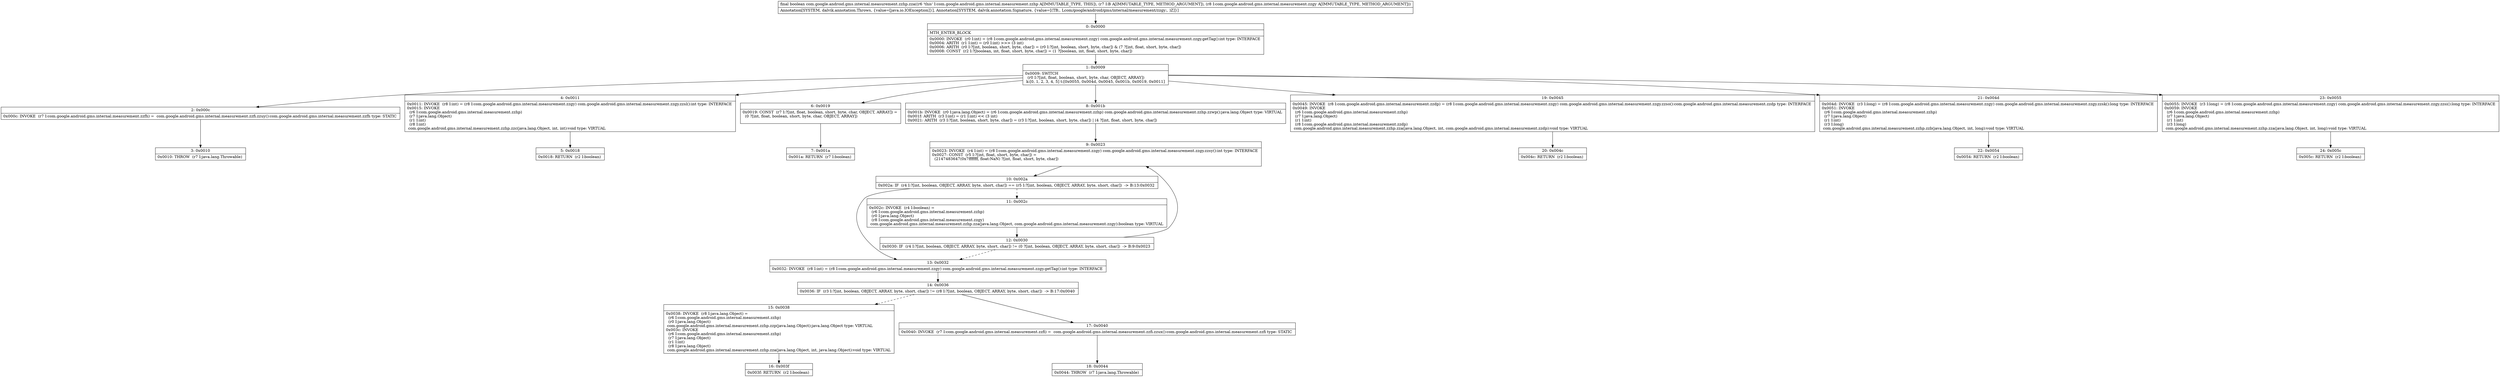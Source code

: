 digraph "CFG forcom.google.android.gms.internal.measurement.zzhp.zza(Ljava\/lang\/Object;Lcom\/google\/android\/gms\/internal\/measurement\/zzgy;)Z" {
Node_0 [shape=record,label="{0\:\ 0x0000|MTH_ENTER_BLOCK\l|0x0000: INVOKE  (r0 I:int) = (r8 I:com.google.android.gms.internal.measurement.zzgy) com.google.android.gms.internal.measurement.zzgy.getTag():int type: INTERFACE \l0x0004: ARITH  (r1 I:int) = (r0 I:int) \>\>\> (3 int) \l0x0006: ARITH  (r0 I:?[int, boolean, short, byte, char]) = (r0 I:?[int, boolean, short, byte, char]) & (7 ?[int, float, short, byte, char]) \l0x0008: CONST  (r2 I:?[boolean, int, float, short, byte, char]) = (1 ?[boolean, int, float, short, byte, char]) \l}"];
Node_1 [shape=record,label="{1\:\ 0x0009|0x0009: SWITCH  \l  (r0 I:?[int, float, boolean, short, byte, char, OBJECT, ARRAY])\l k:[0, 1, 2, 3, 4, 5] t:[0x0055, 0x004d, 0x0045, 0x001b, 0x0019, 0x0011] \l}"];
Node_2 [shape=record,label="{2\:\ 0x000c|0x000c: INVOKE  (r7 I:com.google.android.gms.internal.measurement.zzfh) =  com.google.android.gms.internal.measurement.zzfi.zzuy():com.google.android.gms.internal.measurement.zzfh type: STATIC \l}"];
Node_3 [shape=record,label="{3\:\ 0x0010|0x0010: THROW  (r7 I:java.lang.Throwable) \l}"];
Node_4 [shape=record,label="{4\:\ 0x0011|0x0011: INVOKE  (r8 I:int) = (r8 I:com.google.android.gms.internal.measurement.zzgy) com.google.android.gms.internal.measurement.zzgy.zzsl():int type: INTERFACE \l0x0015: INVOKE  \l  (r6 I:com.google.android.gms.internal.measurement.zzhp)\l  (r7 I:java.lang.Object)\l  (r1 I:int)\l  (r8 I:int)\l com.google.android.gms.internal.measurement.zzhp.zzc(java.lang.Object, int, int):void type: VIRTUAL \l}"];
Node_5 [shape=record,label="{5\:\ 0x0018|0x0018: RETURN  (r2 I:boolean) \l}"];
Node_6 [shape=record,label="{6\:\ 0x0019|0x0019: CONST  (r7 I:?[int, float, boolean, short, byte, char, OBJECT, ARRAY]) = \l  (0 ?[int, float, boolean, short, byte, char, OBJECT, ARRAY])\l \l}"];
Node_7 [shape=record,label="{7\:\ 0x001a|0x001a: RETURN  (r7 I:boolean) \l}"];
Node_8 [shape=record,label="{8\:\ 0x001b|0x001b: INVOKE  (r0 I:java.lang.Object) = (r6 I:com.google.android.gms.internal.measurement.zzhp) com.google.android.gms.internal.measurement.zzhp.zzwp():java.lang.Object type: VIRTUAL \l0x001f: ARITH  (r3 I:int) = (r1 I:int) \<\< (3 int) \l0x0021: ARITH  (r3 I:?[int, boolean, short, byte, char]) = (r3 I:?[int, boolean, short, byte, char]) \| (4 ?[int, float, short, byte, char]) \l}"];
Node_9 [shape=record,label="{9\:\ 0x0023|0x0023: INVOKE  (r4 I:int) = (r8 I:com.google.android.gms.internal.measurement.zzgy) com.google.android.gms.internal.measurement.zzgy.zzsy():int type: INTERFACE \l0x0027: CONST  (r5 I:?[int, float, short, byte, char]) = \l  (2147483647(0x7fffffff, float:NaN) ?[int, float, short, byte, char])\l \l}"];
Node_10 [shape=record,label="{10\:\ 0x002a|0x002a: IF  (r4 I:?[int, boolean, OBJECT, ARRAY, byte, short, char]) == (r5 I:?[int, boolean, OBJECT, ARRAY, byte, short, char])  \-\> B:13:0x0032 \l}"];
Node_11 [shape=record,label="{11\:\ 0x002c|0x002c: INVOKE  (r4 I:boolean) = \l  (r6 I:com.google.android.gms.internal.measurement.zzhp)\l  (r0 I:java.lang.Object)\l  (r8 I:com.google.android.gms.internal.measurement.zzgy)\l com.google.android.gms.internal.measurement.zzhp.zza(java.lang.Object, com.google.android.gms.internal.measurement.zzgy):boolean type: VIRTUAL \l}"];
Node_12 [shape=record,label="{12\:\ 0x0030|0x0030: IF  (r4 I:?[int, boolean, OBJECT, ARRAY, byte, short, char]) != (0 ?[int, boolean, OBJECT, ARRAY, byte, short, char])  \-\> B:9:0x0023 \l}"];
Node_13 [shape=record,label="{13\:\ 0x0032|0x0032: INVOKE  (r8 I:int) = (r8 I:com.google.android.gms.internal.measurement.zzgy) com.google.android.gms.internal.measurement.zzgy.getTag():int type: INTERFACE \l}"];
Node_14 [shape=record,label="{14\:\ 0x0036|0x0036: IF  (r3 I:?[int, boolean, OBJECT, ARRAY, byte, short, char]) != (r8 I:?[int, boolean, OBJECT, ARRAY, byte, short, char])  \-\> B:17:0x0040 \l}"];
Node_15 [shape=record,label="{15\:\ 0x0038|0x0038: INVOKE  (r8 I:java.lang.Object) = \l  (r6 I:com.google.android.gms.internal.measurement.zzhp)\l  (r0 I:java.lang.Object)\l com.google.android.gms.internal.measurement.zzhp.zzp(java.lang.Object):java.lang.Object type: VIRTUAL \l0x003c: INVOKE  \l  (r6 I:com.google.android.gms.internal.measurement.zzhp)\l  (r7 I:java.lang.Object)\l  (r1 I:int)\l  (r8 I:java.lang.Object)\l com.google.android.gms.internal.measurement.zzhp.zza(java.lang.Object, int, java.lang.Object):void type: VIRTUAL \l}"];
Node_16 [shape=record,label="{16\:\ 0x003f|0x003f: RETURN  (r2 I:boolean) \l}"];
Node_17 [shape=record,label="{17\:\ 0x0040|0x0040: INVOKE  (r7 I:com.google.android.gms.internal.measurement.zzfi) =  com.google.android.gms.internal.measurement.zzfi.zzux():com.google.android.gms.internal.measurement.zzfi type: STATIC \l}"];
Node_18 [shape=record,label="{18\:\ 0x0044|0x0044: THROW  (r7 I:java.lang.Throwable) \l}"];
Node_19 [shape=record,label="{19\:\ 0x0045|0x0045: INVOKE  (r8 I:com.google.android.gms.internal.measurement.zzdp) = (r8 I:com.google.android.gms.internal.measurement.zzgy) com.google.android.gms.internal.measurement.zzgy.zzso():com.google.android.gms.internal.measurement.zzdp type: INTERFACE \l0x0049: INVOKE  \l  (r6 I:com.google.android.gms.internal.measurement.zzhp)\l  (r7 I:java.lang.Object)\l  (r1 I:int)\l  (r8 I:com.google.android.gms.internal.measurement.zzdp)\l com.google.android.gms.internal.measurement.zzhp.zza(java.lang.Object, int, com.google.android.gms.internal.measurement.zzdp):void type: VIRTUAL \l}"];
Node_20 [shape=record,label="{20\:\ 0x004c|0x004c: RETURN  (r2 I:boolean) \l}"];
Node_21 [shape=record,label="{21\:\ 0x004d|0x004d: INVOKE  (r3 I:long) = (r8 I:com.google.android.gms.internal.measurement.zzgy) com.google.android.gms.internal.measurement.zzgy.zzsk():long type: INTERFACE \l0x0051: INVOKE  \l  (r6 I:com.google.android.gms.internal.measurement.zzhp)\l  (r7 I:java.lang.Object)\l  (r1 I:int)\l  (r3 I:long)\l com.google.android.gms.internal.measurement.zzhp.zzb(java.lang.Object, int, long):void type: VIRTUAL \l}"];
Node_22 [shape=record,label="{22\:\ 0x0054|0x0054: RETURN  (r2 I:boolean) \l}"];
Node_23 [shape=record,label="{23\:\ 0x0055|0x0055: INVOKE  (r3 I:long) = (r8 I:com.google.android.gms.internal.measurement.zzgy) com.google.android.gms.internal.measurement.zzgy.zzsi():long type: INTERFACE \l0x0059: INVOKE  \l  (r6 I:com.google.android.gms.internal.measurement.zzhp)\l  (r7 I:java.lang.Object)\l  (r1 I:int)\l  (r3 I:long)\l com.google.android.gms.internal.measurement.zzhp.zza(java.lang.Object, int, long):void type: VIRTUAL \l}"];
Node_24 [shape=record,label="{24\:\ 0x005c|0x005c: RETURN  (r2 I:boolean) \l}"];
MethodNode[shape=record,label="{final boolean com.google.android.gms.internal.measurement.zzhp.zza((r6 'this' I:com.google.android.gms.internal.measurement.zzhp A[IMMUTABLE_TYPE, THIS]), (r7 I:B A[IMMUTABLE_TYPE, METHOD_ARGUMENT]), (r8 I:com.google.android.gms.internal.measurement.zzgy A[IMMUTABLE_TYPE, METHOD_ARGUMENT]))  | Annotation[SYSTEM, dalvik.annotation.Throws, \{value=[java.io.IOException]\}], Annotation[SYSTEM, dalvik.annotation.Signature, \{value=[(TB;, Lcom\/google\/android\/gms\/internal\/measurement\/zzgy;, )Z]\}]\l}"];
MethodNode -> Node_0;
Node_0 -> Node_1;
Node_1 -> Node_2;
Node_1 -> Node_4;
Node_1 -> Node_6;
Node_1 -> Node_8;
Node_1 -> Node_19;
Node_1 -> Node_21;
Node_1 -> Node_23;
Node_2 -> Node_3;
Node_4 -> Node_5;
Node_6 -> Node_7;
Node_8 -> Node_9;
Node_9 -> Node_10;
Node_10 -> Node_11[style=dashed];
Node_10 -> Node_13;
Node_11 -> Node_12;
Node_12 -> Node_9;
Node_12 -> Node_13[style=dashed];
Node_13 -> Node_14;
Node_14 -> Node_15[style=dashed];
Node_14 -> Node_17;
Node_15 -> Node_16;
Node_17 -> Node_18;
Node_19 -> Node_20;
Node_21 -> Node_22;
Node_23 -> Node_24;
}


